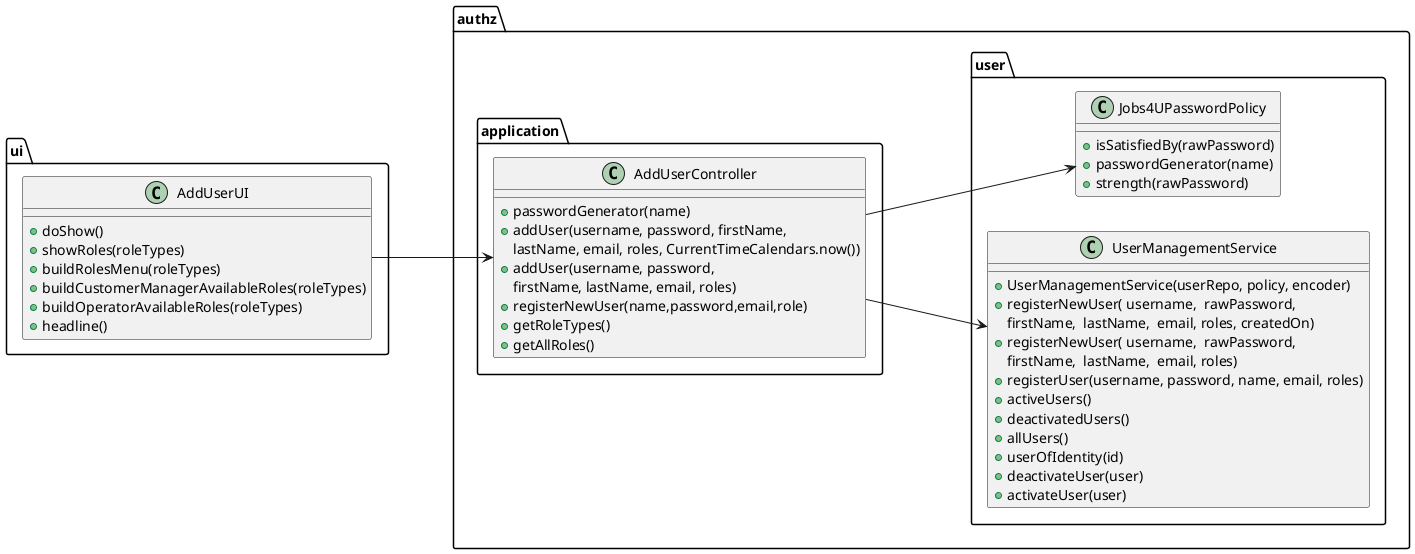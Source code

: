 @startuml
'skinparam linetype ortho
left to right direction

package "ui" {
class AddUserUI {
    + doShow()
    + showRoles(roleTypes)
    + buildRolesMenu(roleTypes)
    + buildCustomerManagerAvailableRoles(roleTypes)
    + buildOperatorAvailableRoles(roleTypes)
    +  headline()
}
}
package "authz"{
package "application" {
class AddUserController {
    + passwordGenerator(name)
    + addUser(username, password, firstName,
    lastName, email, roles, CurrentTimeCalendars.now())
    + addUser(username, password,
    firstName, lastName, email, roles)
    + registerNewUser(name,password,email,role)
    + getRoleTypes()
    + getAllRoles()
}
}


package "user" {
class UserManagementService {
    + UserManagementService(userRepo, policy, encoder)
    + registerNewUser( username,  rawPassword,
    firstName,  lastName,  email, roles, createdOn)
    + registerNewUser( username,  rawPassword,
    firstName,  lastName,  email, roles)
    + registerUser(username, password, name, email, roles)
    + activeUsers()
    + deactivatedUsers()
    + allUsers()
    + userOfIdentity(id)
    + deactivateUser(user)
    + activateUser(user)
}

class Jobs4UPasswordPolicy {
    + isSatisfiedBy(rawPassword)
    + passwordGenerator(name)
    + strength(rawPassword)
}
}

}


AddUserUI ---> AddUserController

AddUserController ---> Jobs4UPasswordPolicy

AddUserController ---> UserManagementService

@enduml
